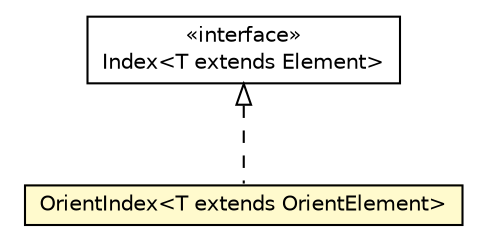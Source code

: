 #!/usr/local/bin/dot
#
# Class diagram 
# Generated by UMLGraph version R5_6-24-gf6e263 (http://www.umlgraph.org/)
#

digraph G {
	edge [fontname="Helvetica",fontsize=10,labelfontname="Helvetica",labelfontsize=10];
	node [fontname="Helvetica",fontsize=10,shape=plaintext];
	nodesep=0.25;
	ranksep=0.5;
	// com.tinkerpop.blueprints.impls.orient.OrientIndex<T extends com.tinkerpop.blueprints.impls.orient.OrientElement>
	c7712147 [label=<<table title="com.tinkerpop.blueprints.impls.orient.OrientIndex" border="0" cellborder="1" cellspacing="0" cellpadding="2" port="p" bgcolor="lemonChiffon" href="./OrientIndex.html">
		<tr><td><table border="0" cellspacing="0" cellpadding="1">
<tr><td align="center" balign="center"> OrientIndex&lt;T extends OrientElement&gt; </td></tr>
		</table></td></tr>
		</table>>, URL="./OrientIndex.html", fontname="Helvetica", fontcolor="black", fontsize=10.0];
	//com.tinkerpop.blueprints.impls.orient.OrientIndex<T extends com.tinkerpop.blueprints.impls.orient.OrientElement> implements com.tinkerpop.blueprints.Index<T extends com.tinkerpop.blueprints.Element>
	c7712500:p -> c7712147:p [dir=back,arrowtail=empty,style=dashed];
	// com.tinkerpop.blueprints.Index<T extends com.tinkerpop.blueprints.Element>
	c7712500 [label=<<table title="com.tinkerpop.blueprints.Index" border="0" cellborder="1" cellspacing="0" cellpadding="2" port="p" href="http://java.sun.com/j2se/1.4.2/docs/api/com/tinkerpop/blueprints/Index.html">
		<tr><td><table border="0" cellspacing="0" cellpadding="1">
<tr><td align="center" balign="center"> &#171;interface&#187; </td></tr>
<tr><td align="center" balign="center"> Index&lt;T extends Element&gt; </td></tr>
		</table></td></tr>
		</table>>, URL="http://java.sun.com/j2se/1.4.2/docs/api/com/tinkerpop/blueprints/Index.html", fontname="Helvetica", fontcolor="black", fontsize=10.0];
}

